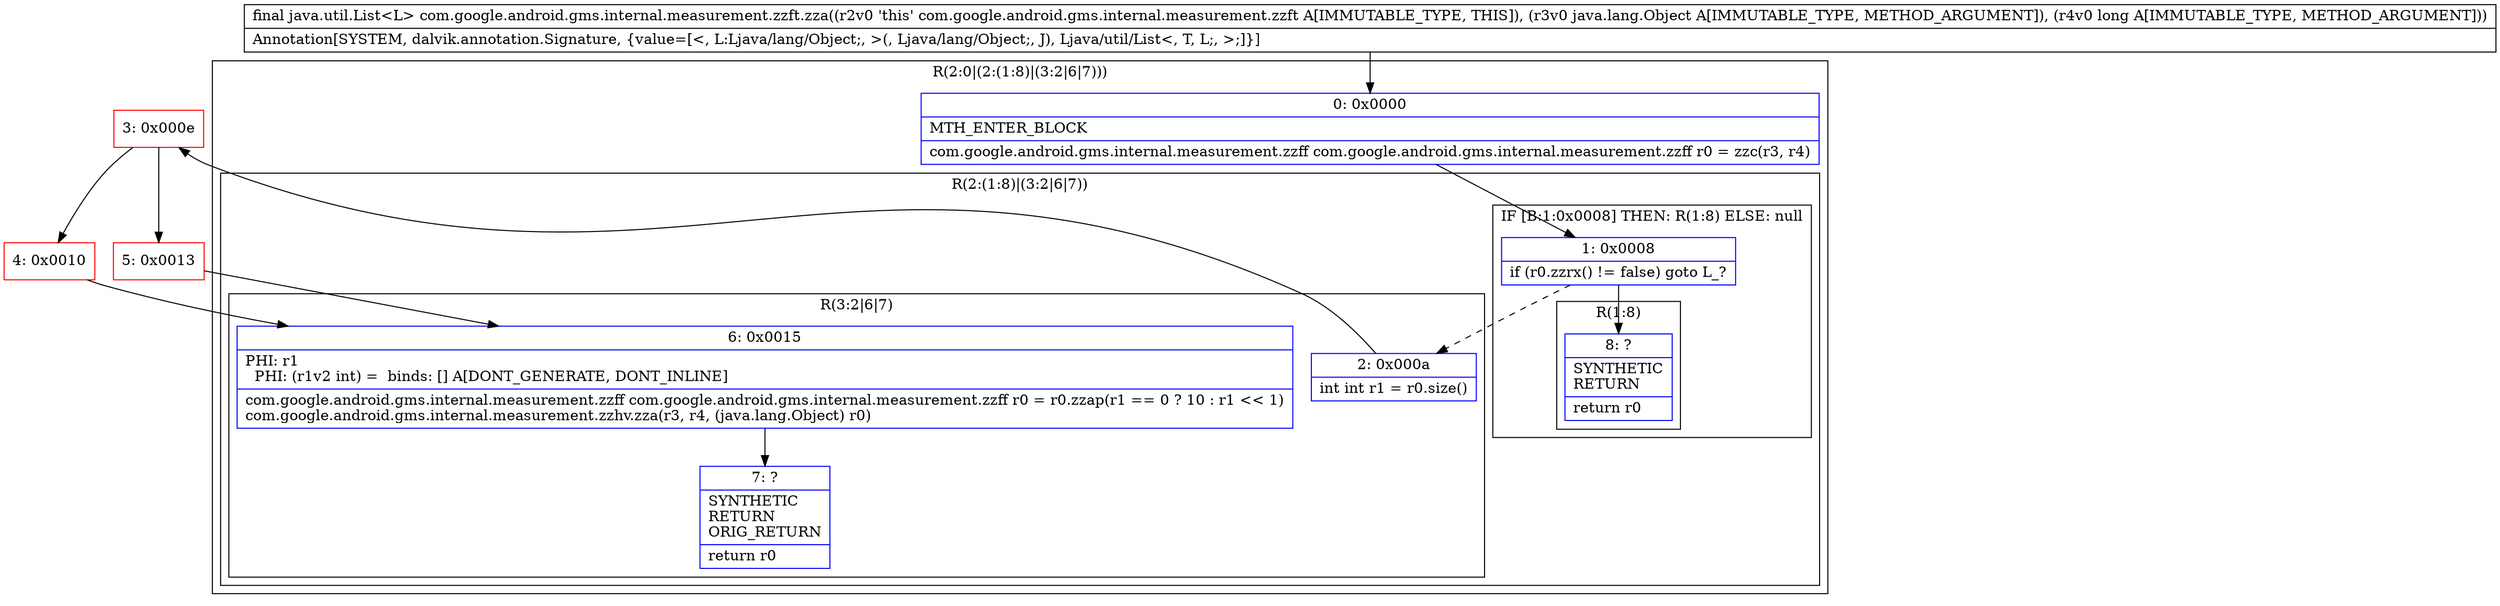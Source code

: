 digraph "CFG forcom.google.android.gms.internal.measurement.zzft.zza(Ljava\/lang\/Object;J)Ljava\/util\/List;" {
subgraph cluster_Region_1852061086 {
label = "R(2:0|(2:(1:8)|(3:2|6|7)))";
node [shape=record,color=blue];
Node_0 [shape=record,label="{0\:\ 0x0000|MTH_ENTER_BLOCK\l|com.google.android.gms.internal.measurement.zzff com.google.android.gms.internal.measurement.zzff r0 = zzc(r3, r4)\l}"];
subgraph cluster_Region_1873021392 {
label = "R(2:(1:8)|(3:2|6|7))";
node [shape=record,color=blue];
subgraph cluster_IfRegion_702102504 {
label = "IF [B:1:0x0008] THEN: R(1:8) ELSE: null";
node [shape=record,color=blue];
Node_1 [shape=record,label="{1\:\ 0x0008|if (r0.zzrx() != false) goto L_?\l}"];
subgraph cluster_Region_449873432 {
label = "R(1:8)";
node [shape=record,color=blue];
Node_8 [shape=record,label="{8\:\ ?|SYNTHETIC\lRETURN\l|return r0\l}"];
}
}
subgraph cluster_Region_1717817561 {
label = "R(3:2|6|7)";
node [shape=record,color=blue];
Node_2 [shape=record,label="{2\:\ 0x000a|int int r1 = r0.size()\l}"];
Node_6 [shape=record,label="{6\:\ 0x0015|PHI: r1 \l  PHI: (r1v2 int) =  binds: [] A[DONT_GENERATE, DONT_INLINE]\l|com.google.android.gms.internal.measurement.zzff com.google.android.gms.internal.measurement.zzff r0 = r0.zzap(r1 == 0 ? 10 : r1 \<\< 1)\lcom.google.android.gms.internal.measurement.zzhv.zza(r3, r4, (java.lang.Object) r0)\l}"];
Node_7 [shape=record,label="{7\:\ ?|SYNTHETIC\lRETURN\lORIG_RETURN\l|return r0\l}"];
}
}
}
Node_3 [shape=record,color=red,label="{3\:\ 0x000e}"];
Node_4 [shape=record,color=red,label="{4\:\ 0x0010}"];
Node_5 [shape=record,color=red,label="{5\:\ 0x0013}"];
MethodNode[shape=record,label="{final java.util.List\<L\> com.google.android.gms.internal.measurement.zzft.zza((r2v0 'this' com.google.android.gms.internal.measurement.zzft A[IMMUTABLE_TYPE, THIS]), (r3v0 java.lang.Object A[IMMUTABLE_TYPE, METHOD_ARGUMENT]), (r4v0 long A[IMMUTABLE_TYPE, METHOD_ARGUMENT]))  | Annotation[SYSTEM, dalvik.annotation.Signature, \{value=[\<, L:Ljava\/lang\/Object;, \>(, Ljava\/lang\/Object;, J), Ljava\/util\/List\<, T, L;, \>;]\}]\l}"];
MethodNode -> Node_0;
Node_0 -> Node_1;
Node_1 -> Node_2[style=dashed];
Node_1 -> Node_8;
Node_2 -> Node_3;
Node_6 -> Node_7;
Node_3 -> Node_4;
Node_3 -> Node_5;
Node_4 -> Node_6;
Node_5 -> Node_6;
}

